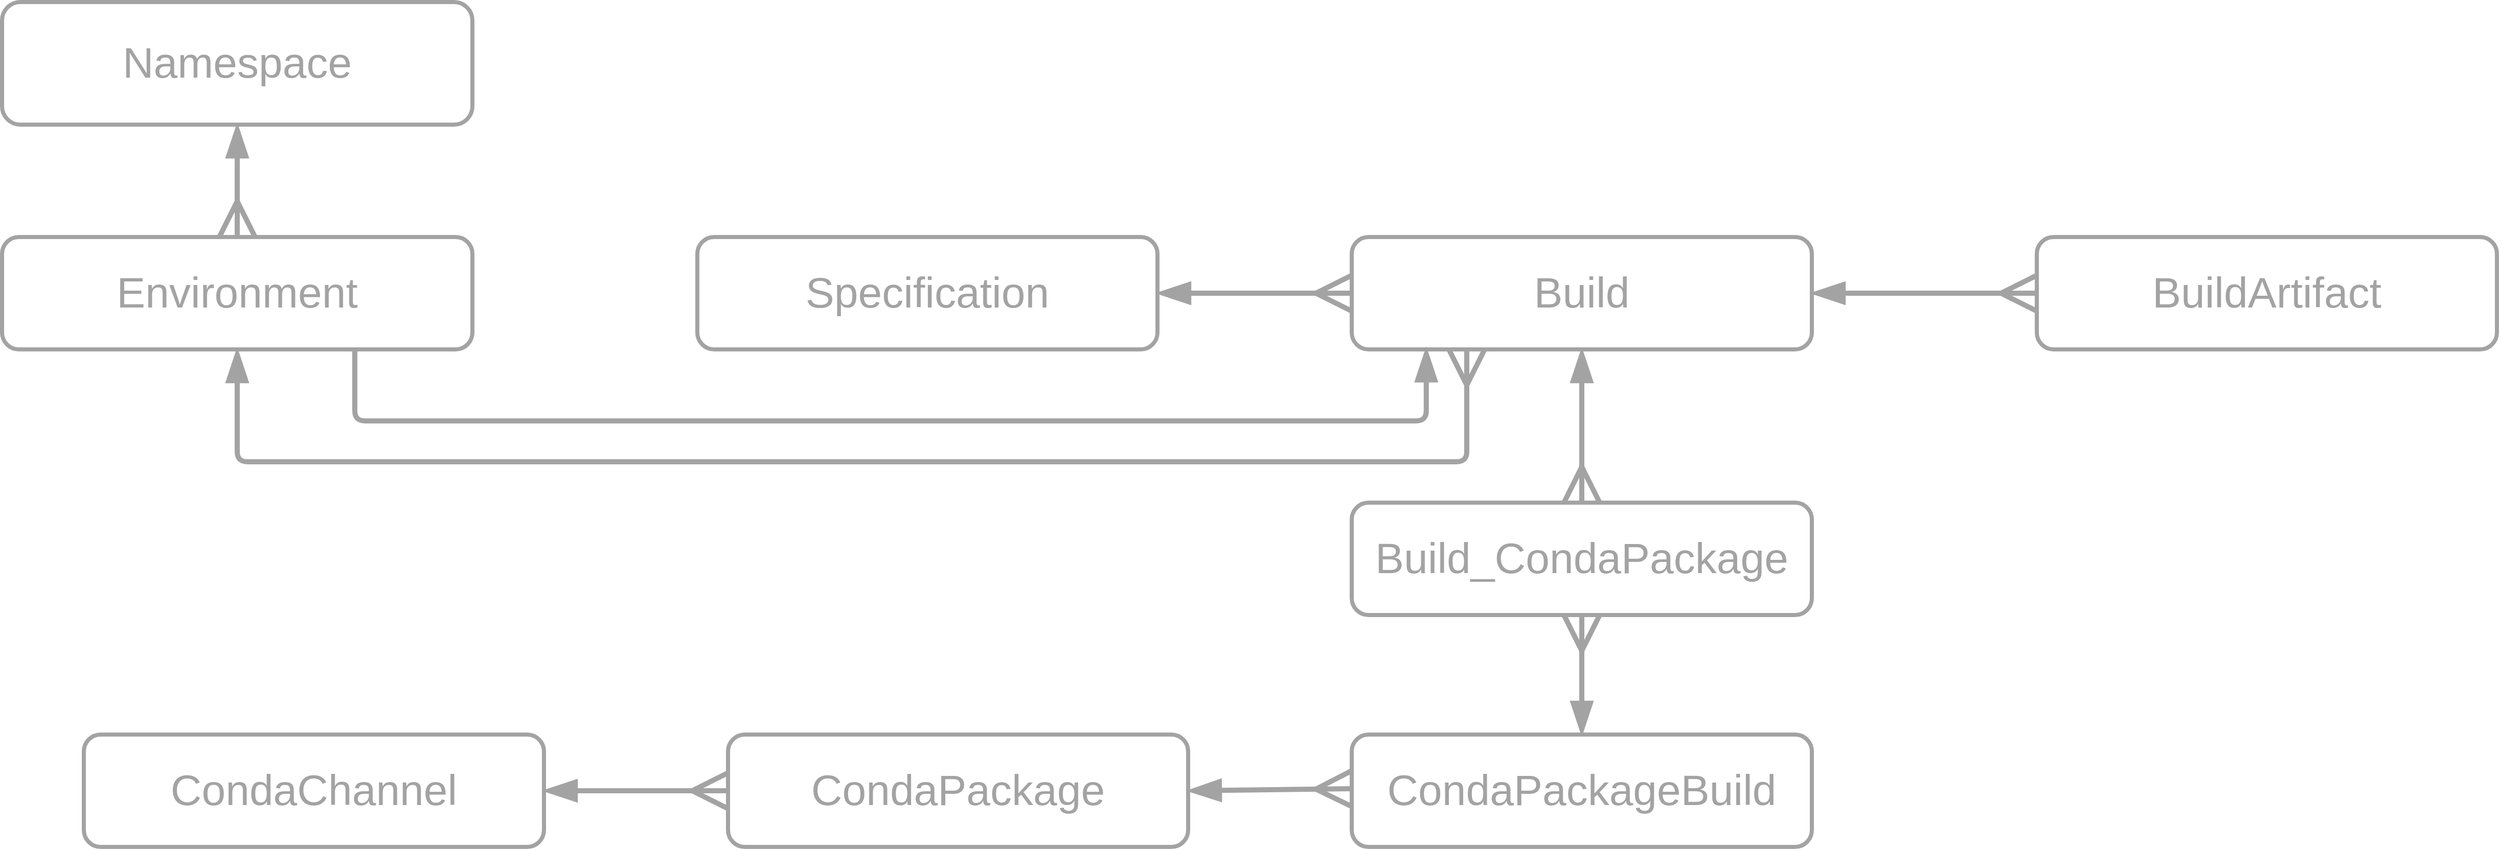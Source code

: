 <mxfile version="20.3.0" type="device"><diagram id="k2UWlX9koOfceY-j0W9X" name="Page-1"><mxGraphModel dx="4168" dy="2928" grid="1" gridSize="10" guides="1" tooltips="1" connect="1" arrows="1" fold="1" page="1" pageScale="1" pageWidth="900" pageHeight="1100" math="0" shadow="0"><root><mxCell id="0"/><mxCell id="1" parent="0"/><mxCell id="kKQy7ywaJgwAMihLx3Tp-5" value="" style="group" vertex="1" connectable="0" parent="1"><mxGeometry x="160" y="120" width="2440" height="827" as="geometry"/></mxCell><mxCell id="1KcVJi1muFZf3pma5vvl-1" value="&lt;font style=&quot;font-size: 42px;&quot;&gt;Namespace&lt;/font&gt;" style="rounded=1;whiteSpace=wrap;html=1;strokeColor=#A3A3A3;fontSize=42;labelBackgroundColor=none;fillColor=default;strokeWidth=4;fontColor=#A3A3A3;verticalAlign=middle;" parent="kKQy7ywaJgwAMihLx3Tp-5" vertex="1"><mxGeometry width="460" height="120" as="geometry"/></mxCell><mxCell id="1KcVJi1muFZf3pma5vvl-13" value="&lt;font style=&quot;font-size: 42px;&quot;&gt;Environment&lt;/font&gt;" style="rounded=1;whiteSpace=wrap;html=1;strokeColor=#A3A3A3;fontSize=42;labelBackgroundColor=none;fillColor=default;strokeWidth=4;fontColor=#A3A3A3;verticalAlign=middle;" parent="kKQy7ywaJgwAMihLx3Tp-5" vertex="1"><mxGeometry y="230" width="460" height="110" as="geometry"/></mxCell><mxCell id="1KcVJi1muFZf3pma5vvl-14" value="&lt;font style=&quot;font-size: 42px;&quot;&gt;Specification&lt;/font&gt;" style="rounded=1;whiteSpace=wrap;html=1;strokeColor=#A3A3A3;fontSize=42;labelBackgroundColor=none;fillColor=default;strokeWidth=4;fontColor=#A3A3A3;verticalAlign=middle;" parent="kKQy7ywaJgwAMihLx3Tp-5" vertex="1"><mxGeometry x="680" y="230" width="450" height="110" as="geometry"/></mxCell><mxCell id="1KcVJi1muFZf3pma5vvl-28" style="edgeStyle=orthogonalEdgeStyle;rounded=1;orthogonalLoop=1;jettySize=auto;html=1;exitX=0.25;exitY=1;exitDx=0;exitDy=0;entryX=0.5;entryY=1;entryDx=0;entryDy=0;strokeColor=#A3A3A3;strokeWidth=5;fontSize=42;fontColor=#A3A3A3;startArrow=ERmany;startFill=0;endArrow=blockThin;endFill=1;startSize=29;endSize=20;sourcePerimeterSpacing=0;targetPerimeterSpacing=0;" parent="kKQy7ywaJgwAMihLx3Tp-5" source="1KcVJi1muFZf3pma5vvl-15" target="1KcVJi1muFZf3pma5vvl-13" edge="1"><mxGeometry relative="1" as="geometry"><Array as="points"><mxPoint x="1432" y="450"/><mxPoint x="230" y="450"/></Array></mxGeometry></mxCell><mxCell id="1KcVJi1muFZf3pma5vvl-15" value="&lt;font style=&quot;font-size: 42px;&quot;&gt;Build&lt;/font&gt;" style="rounded=1;whiteSpace=wrap;html=1;strokeColor=#A3A3A3;fontSize=42;labelBackgroundColor=none;fillColor=default;strokeWidth=4;fontColor=#A3A3A3;verticalAlign=middle;" parent="kKQy7ywaJgwAMihLx3Tp-5" vertex="1"><mxGeometry x="1320" y="230" width="450" height="110" as="geometry"/></mxCell><mxCell id="1KcVJi1muFZf3pma5vvl-16" value="&lt;font style=&quot;font-size: 42px;&quot;&gt;BuildArtifact&lt;/font&gt;" style="rounded=1;whiteSpace=wrap;html=1;strokeColor=#A3A3A3;fontSize=42;labelBackgroundColor=none;fillColor=default;strokeWidth=4;fontColor=#A3A3A3;verticalAlign=middle;" parent="kKQy7ywaJgwAMihLx3Tp-5" vertex="1"><mxGeometry x="1990" y="230" width="450" height="110" as="geometry"/></mxCell><mxCell id="1KcVJi1muFZf3pma5vvl-17" value="&lt;font style=&quot;font-size: 42px;&quot;&gt;Build_CondaPackage&lt;/font&gt;" style="rounded=1;whiteSpace=wrap;html=1;strokeColor=#A3A3A3;fontSize=42;labelBackgroundColor=none;fillColor=default;strokeWidth=4;fontColor=#A3A3A3;verticalAlign=middle;" parent="kKQy7ywaJgwAMihLx3Tp-5" vertex="1"><mxGeometry x="1320" y="490" width="450" height="110" as="geometry"/></mxCell><mxCell id="1KcVJi1muFZf3pma5vvl-18" value="&lt;font style=&quot;font-size: 42px;&quot;&gt;CondaPackage&lt;/font&gt;" style="rounded=1;whiteSpace=wrap;html=1;strokeColor=#A3A3A3;fontSize=42;labelBackgroundColor=none;fillColor=default;strokeWidth=4;fontColor=#A3A3A3;verticalAlign=middle;" parent="kKQy7ywaJgwAMihLx3Tp-5" vertex="1"><mxGeometry x="710" y="717" width="450" height="110" as="geometry"/></mxCell><mxCell id="1KcVJi1muFZf3pma5vvl-19" value="&lt;font style=&quot;font-size: 42px;&quot;&gt;CondaChannel&lt;/font&gt;" style="rounded=1;whiteSpace=wrap;html=1;strokeColor=#A3A3A3;fontSize=42;labelBackgroundColor=none;fillColor=default;strokeWidth=4;fontColor=#A3A3A3;verticalAlign=middle;" parent="kKQy7ywaJgwAMihLx3Tp-5" vertex="1"><mxGeometry x="80" y="717" width="450" height="110" as="geometry"/></mxCell><mxCell id="1KcVJi1muFZf3pma5vvl-20" value="" style="endArrow=blockThin;html=1;rounded=0;fontSize=42;fontColor=#A3A3A3;exitX=0.5;exitY=0;exitDx=0;exitDy=0;entryX=0.5;entryY=1;entryDx=0;entryDy=0;strokeColor=#A3A3A3;endFill=1;startSize=29;endSize=20;strokeWidth=5;startArrow=ERmany;startFill=0;targetPerimeterSpacing=0;sourcePerimeterSpacing=0;" parent="kKQy7ywaJgwAMihLx3Tp-5" source="1KcVJi1muFZf3pma5vvl-13" target="1KcVJi1muFZf3pma5vvl-1" edge="1"><mxGeometry width="50" height="50" relative="1" as="geometry"><mxPoint x="910" y="550" as="sourcePoint"/><mxPoint x="960" y="500" as="targetPoint"/></mxGeometry></mxCell><mxCell id="1KcVJi1muFZf3pma5vvl-27" style="edgeStyle=orthogonalEdgeStyle;rounded=1;orthogonalLoop=1;jettySize=auto;html=1;exitX=0.75;exitY=1;exitDx=0;exitDy=0;entryX=0.162;entryY=0.993;entryDx=0;entryDy=0;strokeColor=#A3A3A3;strokeWidth=5;fontSize=42;fontColor=#A3A3A3;startArrow=none;startFill=0;endArrow=blockThin;endFill=1;startSize=29;endSize=20;sourcePerimeterSpacing=0;targetPerimeterSpacing=0;entryPerimeter=0;" parent="kKQy7ywaJgwAMihLx3Tp-5" source="1KcVJi1muFZf3pma5vvl-13" target="1KcVJi1muFZf3pma5vvl-15" edge="1"><mxGeometry relative="1" as="geometry"><Array as="points"><mxPoint x="345" y="410"/><mxPoint x="1393" y="410"/></Array></mxGeometry></mxCell><mxCell id="1KcVJi1muFZf3pma5vvl-22" value="" style="endArrow=blockThin;html=1;rounded=0;fontSize=42;fontColor=#A3A3A3;exitX=0;exitY=0.5;exitDx=0;exitDy=0;entryX=1;entryY=0.5;entryDx=0;entryDy=0;strokeColor=#A3A3A3;endFill=1;startSize=29;endSize=20;strokeWidth=5;startArrow=ERmany;startFill=0;targetPerimeterSpacing=0;sourcePerimeterSpacing=0;" parent="kKQy7ywaJgwAMihLx3Tp-5" source="1KcVJi1muFZf3pma5vvl-15" target="1KcVJi1muFZf3pma5vvl-14" edge="1"><mxGeometry width="50" height="50" relative="1" as="geometry"><mxPoint x="1170" y="390" as="sourcePoint"/><mxPoint x="1170" y="280" as="targetPoint"/></mxGeometry></mxCell><mxCell id="1KcVJi1muFZf3pma5vvl-23" value="" style="endArrow=blockThin;html=1;rounded=0;fontSize=42;fontColor=#A3A3A3;exitX=0;exitY=0.5;exitDx=0;exitDy=0;entryX=1;entryY=0.5;entryDx=0;entryDy=0;strokeColor=#A3A3A3;endFill=1;startSize=29;endSize=20;strokeWidth=5;startArrow=ERmany;startFill=0;targetPerimeterSpacing=0;sourcePerimeterSpacing=0;" parent="kKQy7ywaJgwAMihLx3Tp-5" source="1KcVJi1muFZf3pma5vvl-16" target="1KcVJi1muFZf3pma5vvl-15" edge="1"><mxGeometry width="50" height="50" relative="1" as="geometry"><mxPoint x="1980" y="295" as="sourcePoint"/><mxPoint x="1790" y="295" as="targetPoint"/></mxGeometry></mxCell><mxCell id="1KcVJi1muFZf3pma5vvl-24" value="" style="endArrow=blockThin;html=1;rounded=0;fontSize=42;fontColor=#A3A3A3;exitX=0.5;exitY=0;exitDx=0;exitDy=0;strokeColor=#A3A3A3;endFill=1;startSize=29;endSize=20;strokeWidth=5;startArrow=ERmany;startFill=0;targetPerimeterSpacing=0;sourcePerimeterSpacing=0;" parent="kKQy7ywaJgwAMihLx3Tp-5" source="1KcVJi1muFZf3pma5vvl-17" target="1KcVJi1muFZf3pma5vvl-15" edge="1"><mxGeometry width="50" height="50" relative="1" as="geometry"><mxPoint x="1770" y="420" as="sourcePoint"/><mxPoint x="1550" y="420" as="targetPoint"/></mxGeometry></mxCell><mxCell id="1KcVJi1muFZf3pma5vvl-25" value="" style="endArrow=blockThin;html=1;rounded=0;fontSize=42;fontColor=#A3A3A3;strokeColor=#A3A3A3;endFill=1;startSize=29;endSize=20;strokeWidth=5;startArrow=ERmany;startFill=0;targetPerimeterSpacing=0;sourcePerimeterSpacing=0;exitX=0.5;exitY=1;exitDx=0;exitDy=0;entryX=0.5;entryY=0;entryDx=0;entryDy=0;" parent="kKQy7ywaJgwAMihLx3Tp-5" source="1KcVJi1muFZf3pma5vvl-17" target="kKQy7ywaJgwAMihLx3Tp-2" edge="1"><mxGeometry width="50" height="50" relative="1" as="geometry"><mxPoint x="1560" y="640" as="sourcePoint"/><mxPoint x="1560" y="800" as="targetPoint"/></mxGeometry></mxCell><mxCell id="1KcVJi1muFZf3pma5vvl-26" value="" style="endArrow=blockThin;html=1;rounded=0;fontSize=42;fontColor=#A3A3A3;exitX=0;exitY=0.5;exitDx=0;exitDy=0;entryX=1;entryY=0.5;entryDx=0;entryDy=0;strokeColor=#A3A3A3;endFill=1;startSize=29;endSize=20;strokeWidth=5;startArrow=ERmany;startFill=0;targetPerimeterSpacing=0;sourcePerimeterSpacing=0;" parent="kKQy7ywaJgwAMihLx3Tp-5" source="1KcVJi1muFZf3pma5vvl-18" target="1KcVJi1muFZf3pma5vvl-19" edge="1"><mxGeometry width="50" height="50" relative="1" as="geometry"><mxPoint x="1310" y="690" as="sourcePoint"/><mxPoint x="1120" y="690" as="targetPoint"/></mxGeometry></mxCell><mxCell id="kKQy7ywaJgwAMihLx3Tp-2" value="&lt;font style=&quot;font-size: 42px;&quot;&gt;CondaPackageBuild&lt;/font&gt;" style="rounded=1;whiteSpace=wrap;html=1;strokeColor=#A3A3A3;fontSize=42;labelBackgroundColor=none;fillColor=default;strokeWidth=4;fontColor=#A3A3A3;verticalAlign=middle;" vertex="1" parent="kKQy7ywaJgwAMihLx3Tp-5"><mxGeometry x="1320" y="717" width="450" height="110" as="geometry"/></mxCell><mxCell id="kKQy7ywaJgwAMihLx3Tp-4" value="" style="endArrow=blockThin;html=1;rounded=0;fontSize=42;fontColor=#A3A3A3;entryX=1;entryY=0.5;entryDx=0;entryDy=0;strokeColor=#A3A3A3;endFill=1;startSize=29;endSize=20;strokeWidth=5;startArrow=ERmany;startFill=0;targetPerimeterSpacing=0;sourcePerimeterSpacing=0;" edge="1" parent="kKQy7ywaJgwAMihLx3Tp-5" target="1KcVJi1muFZf3pma5vvl-18"><mxGeometry width="50" height="50" relative="1" as="geometry"><mxPoint x="1320" y="770" as="sourcePoint"/><mxPoint x="1200" y="771.09" as="targetPoint"/></mxGeometry></mxCell></root></mxGraphModel></diagram></mxfile>

